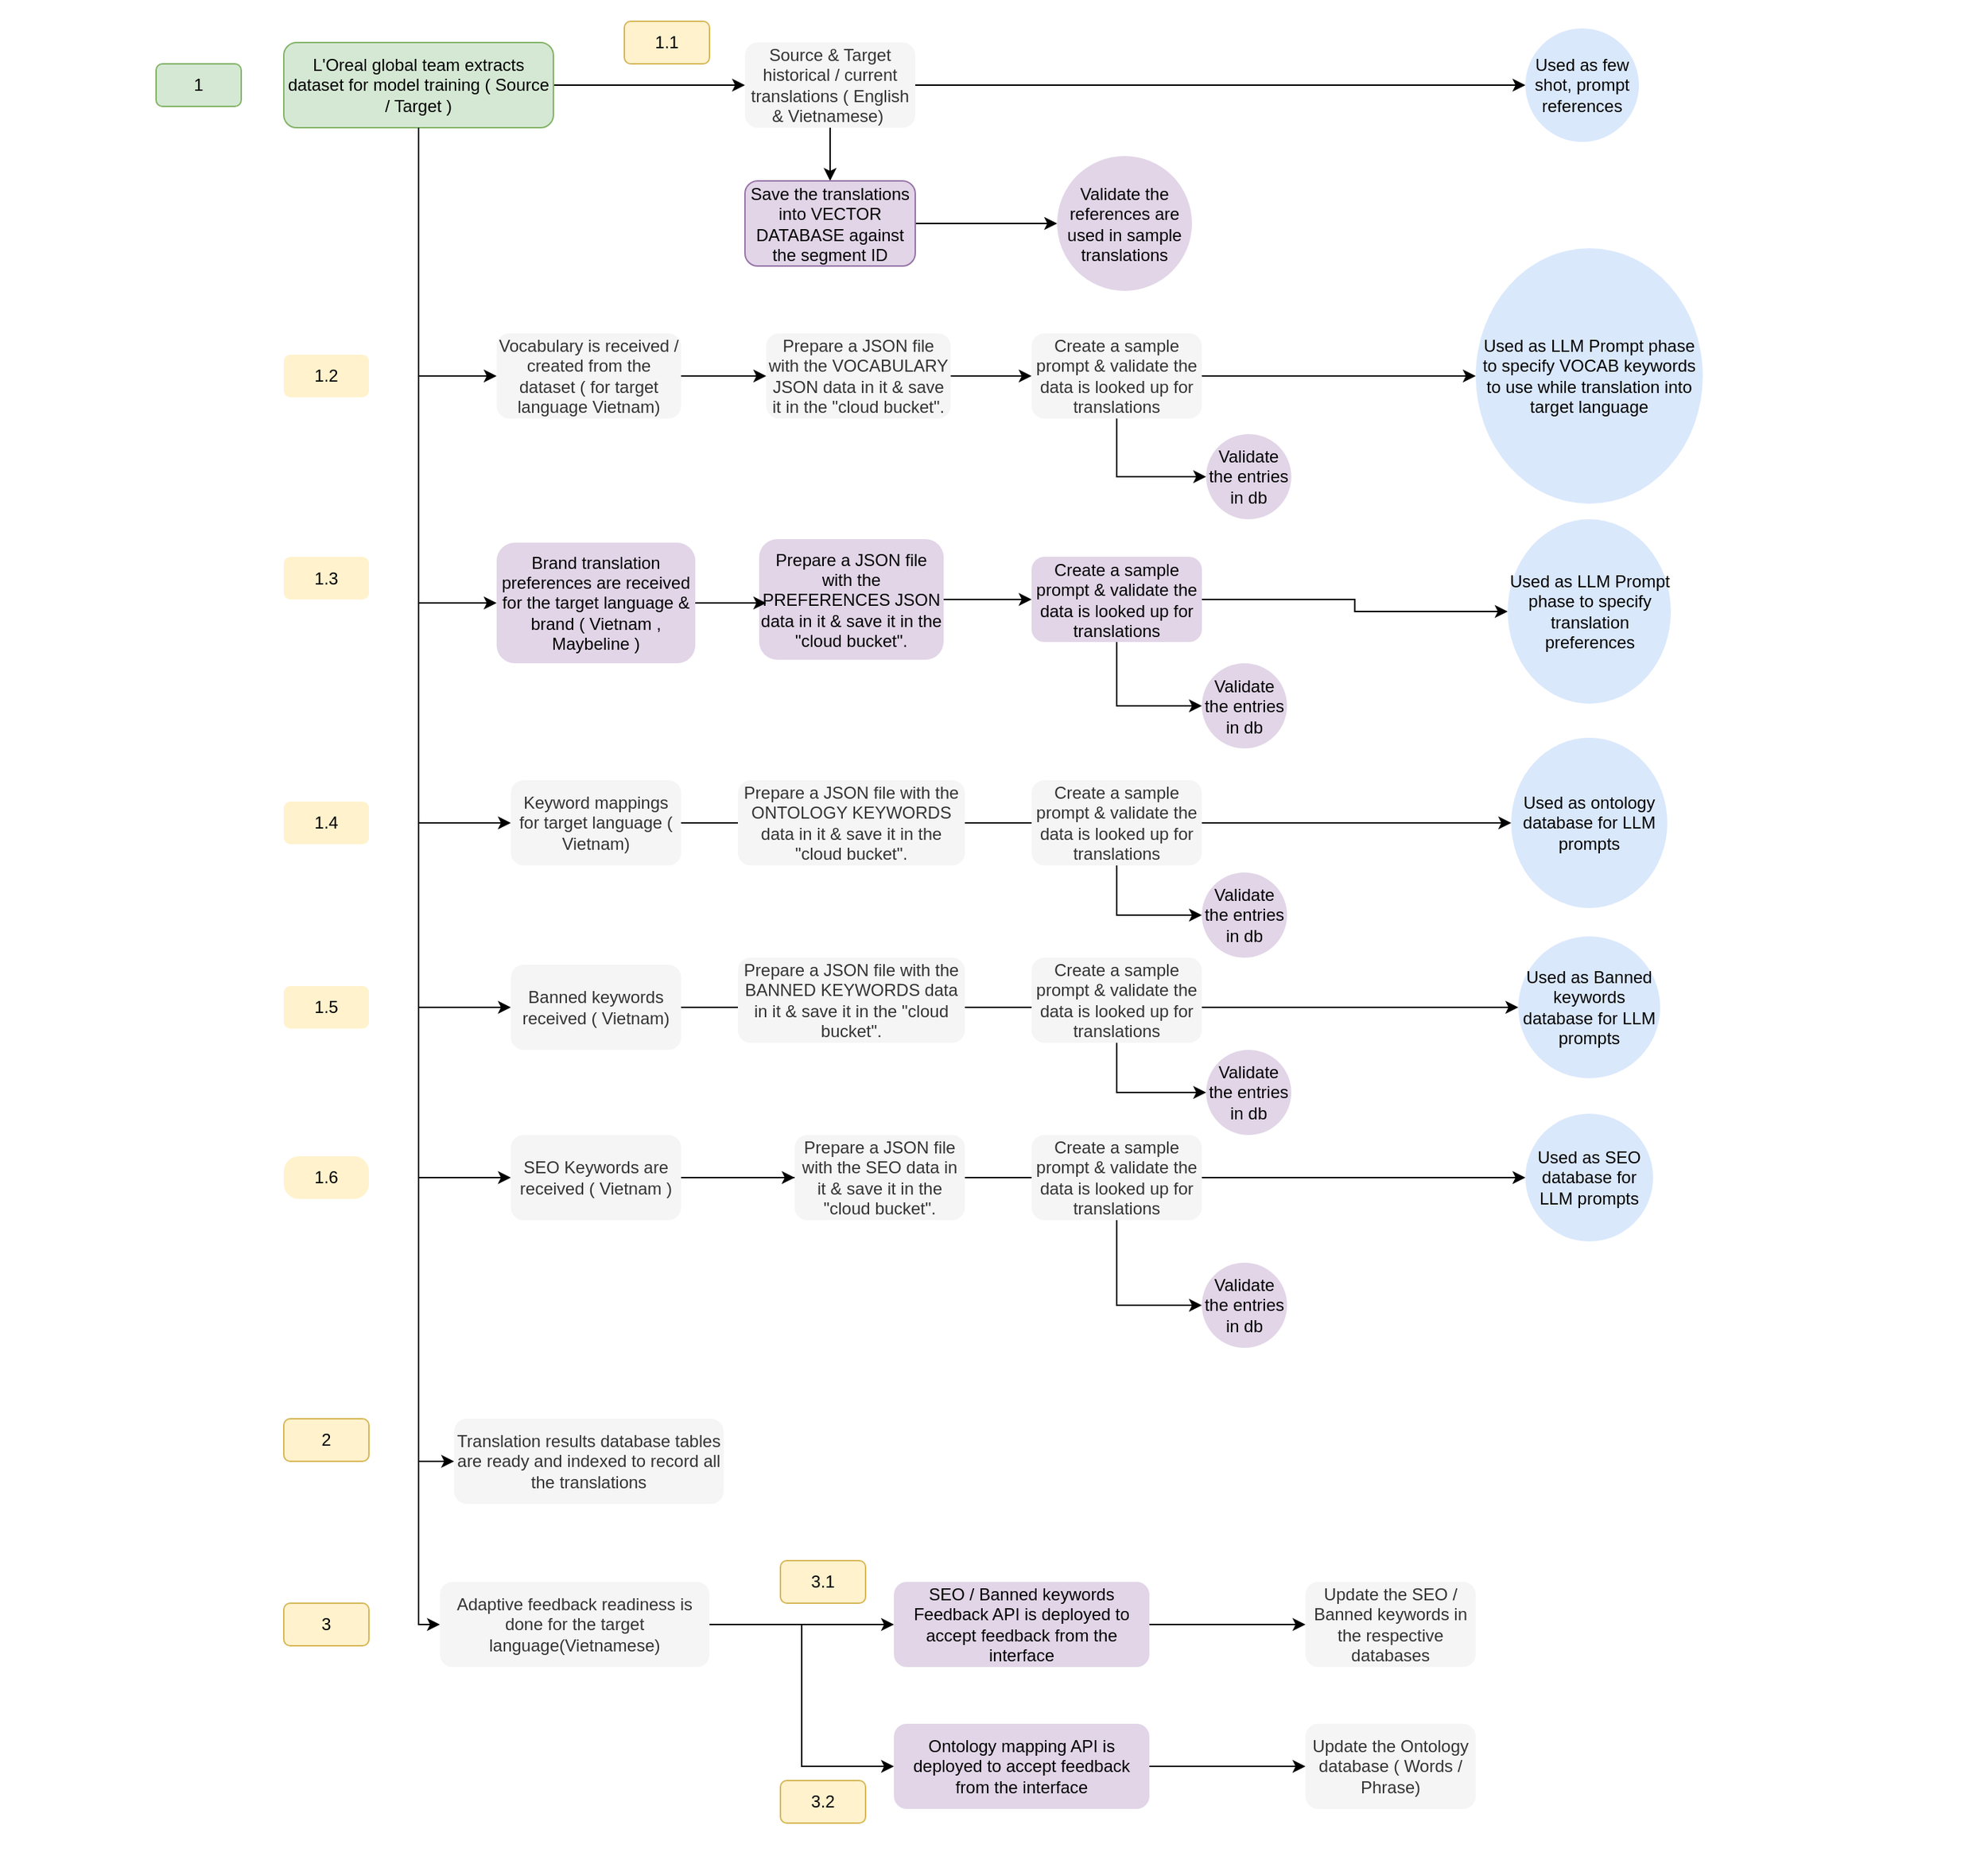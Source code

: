 <mxfile version="24.2.8" type="github" pages="3">
  <diagram id="C5RBs43oDa-KdzZeNtuy" name="Pre Translation">
    <mxGraphModel dx="2305" dy="1798" grid="1" gridSize="10" guides="1" tooltips="1" connect="1" arrows="1" fold="1" page="1" pageScale="1" pageWidth="827" pageHeight="1169" math="0" shadow="0">
      <root>
        <mxCell id="WIyWlLk6GJQsqaUBKTNV-0" />
        <mxCell id="WIyWlLk6GJQsqaUBKTNV-1" parent="WIyWlLk6GJQsqaUBKTNV-0" />
        <mxCell id="GQR9tKWdGPH4D5JYRo5b-1" value="" style="rounded=0;whiteSpace=wrap;html=1;strokeColor=none;" parent="WIyWlLk6GJQsqaUBKTNV-1" vertex="1">
          <mxGeometry x="-810" y="-1150" width="1400" height="1310" as="geometry" />
        </mxCell>
        <mxCell id="P1X8gdGfX_AeE12FRYum-4" value="" style="edgeStyle=orthogonalEdgeStyle;rounded=0;orthogonalLoop=1;jettySize=auto;html=1;" parent="WIyWlLk6GJQsqaUBKTNV-1" source="WIyWlLk6GJQsqaUBKTNV-3" target="P1X8gdGfX_AeE12FRYum-3" edge="1">
          <mxGeometry relative="1" as="geometry" />
        </mxCell>
        <mxCell id="P1X8gdGfX_AeE12FRYum-12" value="" style="edgeStyle=orthogonalEdgeStyle;rounded=0;orthogonalLoop=1;jettySize=auto;html=1;entryX=0;entryY=0.5;entryDx=0;entryDy=0;" parent="WIyWlLk6GJQsqaUBKTNV-1" source="WIyWlLk6GJQsqaUBKTNV-3" target="P1X8gdGfX_AeE12FRYum-11" edge="1">
          <mxGeometry relative="1" as="geometry" />
        </mxCell>
        <mxCell id="P1X8gdGfX_AeE12FRYum-16" value="" style="edgeStyle=orthogonalEdgeStyle;rounded=0;orthogonalLoop=1;jettySize=auto;html=1;entryX=0;entryY=0.5;entryDx=0;entryDy=0;" parent="WIyWlLk6GJQsqaUBKTNV-1" source="WIyWlLk6GJQsqaUBKTNV-3" target="P1X8gdGfX_AeE12FRYum-15" edge="1">
          <mxGeometry relative="1" as="geometry" />
        </mxCell>
        <mxCell id="P1X8gdGfX_AeE12FRYum-20" value="" style="edgeStyle=orthogonalEdgeStyle;rounded=0;orthogonalLoop=1;jettySize=auto;html=1;entryX=0;entryY=0.5;entryDx=0;entryDy=0;" parent="WIyWlLk6GJQsqaUBKTNV-1" source="WIyWlLk6GJQsqaUBKTNV-3" target="P1X8gdGfX_AeE12FRYum-19" edge="1">
          <mxGeometry relative="1" as="geometry" />
        </mxCell>
        <mxCell id="P1X8gdGfX_AeE12FRYum-24" value="" style="edgeStyle=orthogonalEdgeStyle;rounded=0;orthogonalLoop=1;jettySize=auto;html=1;entryX=0;entryY=0.5;entryDx=0;entryDy=0;" parent="WIyWlLk6GJQsqaUBKTNV-1" source="WIyWlLk6GJQsqaUBKTNV-3" target="P1X8gdGfX_AeE12FRYum-23" edge="1">
          <mxGeometry relative="1" as="geometry" />
        </mxCell>
        <mxCell id="P1X8gdGfX_AeE12FRYum-56" style="edgeStyle=orthogonalEdgeStyle;rounded=0;orthogonalLoop=1;jettySize=auto;html=1;entryX=0;entryY=0.5;entryDx=0;entryDy=0;" parent="WIyWlLk6GJQsqaUBKTNV-1" source="WIyWlLk6GJQsqaUBKTNV-3" target="P1X8gdGfX_AeE12FRYum-49" edge="1">
          <mxGeometry relative="1" as="geometry" />
        </mxCell>
        <mxCell id="GQR9tKWdGPH4D5JYRo5b-4" style="edgeStyle=orthogonalEdgeStyle;rounded=0;orthogonalLoop=1;jettySize=auto;html=1;entryX=0;entryY=0.5;entryDx=0;entryDy=0;" parent="WIyWlLk6GJQsqaUBKTNV-1" source="WIyWlLk6GJQsqaUBKTNV-3" target="P1X8gdGfX_AeE12FRYum-1" edge="1">
          <mxGeometry relative="1" as="geometry">
            <Array as="points">
              <mxPoint x="-515" y="-5" />
            </Array>
          </mxGeometry>
        </mxCell>
        <mxCell id="WIyWlLk6GJQsqaUBKTNV-3" value="L&#39;Oreal global team extracts dataset for model training ( Source / Target )" style="rounded=1;whiteSpace=wrap;html=1;fontSize=12;glass=0;strokeWidth=1;shadow=0;fillColor=#d5e8d4;strokeColor=#82b366;" parent="WIyWlLk6GJQsqaUBKTNV-1" vertex="1">
          <mxGeometry x="-610" y="-1120" width="190" height="60" as="geometry" />
        </mxCell>
        <mxCell id="P1X8gdGfX_AeE12FRYum-2" value="" style="edgeStyle=orthogonalEdgeStyle;rounded=0;orthogonalLoop=1;jettySize=auto;html=1;entryX=0;entryY=0.5;entryDx=0;entryDy=0;" parent="WIyWlLk6GJQsqaUBKTNV-1" source="WIyWlLk6GJQsqaUBKTNV-3" target="P1X8gdGfX_AeE12FRYum-62" edge="1">
          <mxGeometry relative="1" as="geometry">
            <mxPoint x="-535" y="-30" as="sourcePoint" />
          </mxGeometry>
        </mxCell>
        <mxCell id="P1X8gdGfX_AeE12FRYum-59" value="" style="edgeStyle=orthogonalEdgeStyle;rounded=0;orthogonalLoop=1;jettySize=auto;html=1;" parent="WIyWlLk6GJQsqaUBKTNV-1" source="P1X8gdGfX_AeE12FRYum-1" target="P1X8gdGfX_AeE12FRYum-58" edge="1">
          <mxGeometry relative="1" as="geometry" />
        </mxCell>
        <mxCell id="P1X8gdGfX_AeE12FRYum-68" style="edgeStyle=orthogonalEdgeStyle;rounded=0;orthogonalLoop=1;jettySize=auto;html=1;entryX=0;entryY=0.5;entryDx=0;entryDy=0;" parent="WIyWlLk6GJQsqaUBKTNV-1" source="P1X8gdGfX_AeE12FRYum-1" target="P1X8gdGfX_AeE12FRYum-65" edge="1">
          <mxGeometry relative="1" as="geometry" />
        </mxCell>
        <mxCell id="P1X8gdGfX_AeE12FRYum-1" value="Adaptive feedback readiness is done for the target language(Vietnamese)" style="whiteSpace=wrap;html=1;rounded=1;fillColor=#f5f5f5;fontColor=#333333;strokeColor=none;" parent="WIyWlLk6GJQsqaUBKTNV-1" vertex="1">
          <mxGeometry x="-500" y="-35" width="190" height="60" as="geometry" />
        </mxCell>
        <mxCell id="P1X8gdGfX_AeE12FRYum-8" value="" style="edgeStyle=orthogonalEdgeStyle;rounded=0;orthogonalLoop=1;jettySize=auto;html=1;" parent="WIyWlLk6GJQsqaUBKTNV-1" source="P1X8gdGfX_AeE12FRYum-3" target="P1X8gdGfX_AeE12FRYum-7" edge="1">
          <mxGeometry relative="1" as="geometry" />
        </mxCell>
        <mxCell id="P1X8gdGfX_AeE12FRYum-35" value="" style="edgeStyle=orthogonalEdgeStyle;rounded=0;orthogonalLoop=1;jettySize=auto;html=1;" parent="WIyWlLk6GJQsqaUBKTNV-1" source="P1X8gdGfX_AeE12FRYum-3" target="P1X8gdGfX_AeE12FRYum-34" edge="1">
          <mxGeometry relative="1" as="geometry" />
        </mxCell>
        <mxCell id="P1X8gdGfX_AeE12FRYum-3" value="Source &amp;amp; Target historical / current translations ( English &amp;amp; Vietnamese)&amp;nbsp;" style="whiteSpace=wrap;html=1;rounded=1;glass=0;strokeWidth=1;shadow=0;fillColor=#f5f5f5;fontColor=#333333;strokeColor=none;" parent="WIyWlLk6GJQsqaUBKTNV-1" vertex="1">
          <mxGeometry x="-285" y="-1120" width="120" height="60" as="geometry" />
        </mxCell>
        <mxCell id="P1X8gdGfX_AeE12FRYum-7" value="Used as few shot, prompt references" style="ellipse;whiteSpace=wrap;html=1;rounded=1;glass=0;strokeWidth=1;shadow=0;fillColor=#dae8fc;strokeColor=none;" parent="WIyWlLk6GJQsqaUBKTNV-1" vertex="1">
          <mxGeometry x="265" y="-1130" width="80" height="80" as="geometry" />
        </mxCell>
        <mxCell id="P1X8gdGfX_AeE12FRYum-14" value="" style="edgeStyle=orthogonalEdgeStyle;rounded=0;orthogonalLoop=1;jettySize=auto;html=1;" parent="WIyWlLk6GJQsqaUBKTNV-1" source="P1X8gdGfX_AeE12FRYum-11" target="P1X8gdGfX_AeE12FRYum-13" edge="1">
          <mxGeometry relative="1" as="geometry" />
        </mxCell>
        <mxCell id="P1X8gdGfX_AeE12FRYum-39" value="" style="edgeStyle=orthogonalEdgeStyle;rounded=0;orthogonalLoop=1;jettySize=auto;html=1;" parent="WIyWlLk6GJQsqaUBKTNV-1" source="P1X8gdGfX_AeE12FRYum-11" target="P1X8gdGfX_AeE12FRYum-38" edge="1">
          <mxGeometry relative="1" as="geometry" />
        </mxCell>
        <mxCell id="P1X8gdGfX_AeE12FRYum-11" value="SEO Keywords are received ( Vietnam )" style="whiteSpace=wrap;html=1;rounded=1;glass=0;strokeWidth=1;shadow=0;fillColor=#f5f5f5;fontColor=#333333;strokeColor=none;" parent="WIyWlLk6GJQsqaUBKTNV-1" vertex="1">
          <mxGeometry x="-450" y="-350" width="120" height="60" as="geometry" />
        </mxCell>
        <mxCell id="P1X8gdGfX_AeE12FRYum-13" value="Used as SEO database for LLM prompts" style="ellipse;whiteSpace=wrap;html=1;rounded=1;glass=0;strokeWidth=1;shadow=0;fillColor=#dae8fc;strokeColor=none;" parent="WIyWlLk6GJQsqaUBKTNV-1" vertex="1">
          <mxGeometry x="265" y="-365" width="90" height="90" as="geometry" />
        </mxCell>
        <mxCell id="P1X8gdGfX_AeE12FRYum-18" value="" style="edgeStyle=orthogonalEdgeStyle;rounded=0;orthogonalLoop=1;jettySize=auto;html=1;" parent="WIyWlLk6GJQsqaUBKTNV-1" source="P1X8gdGfX_AeE12FRYum-15" target="P1X8gdGfX_AeE12FRYum-17" edge="1">
          <mxGeometry relative="1" as="geometry" />
        </mxCell>
        <mxCell id="P1X8gdGfX_AeE12FRYum-15" value="Banned keywords received ( Vietnam)" style="whiteSpace=wrap;html=1;rounded=1;glass=0;strokeWidth=1;shadow=0;fillColor=#f5f5f5;fontColor=#333333;strokeColor=none;" parent="WIyWlLk6GJQsqaUBKTNV-1" vertex="1">
          <mxGeometry x="-450" y="-470" width="120" height="60" as="geometry" />
        </mxCell>
        <mxCell id="P1X8gdGfX_AeE12FRYum-17" value="Used as Banned keywords database for LLM prompts" style="ellipse;whiteSpace=wrap;html=1;rounded=1;glass=0;strokeWidth=1;shadow=0;fillColor=#dae8fc;strokeColor=none;" parent="WIyWlLk6GJQsqaUBKTNV-1" vertex="1">
          <mxGeometry x="260" y="-490" width="100" height="100" as="geometry" />
        </mxCell>
        <mxCell id="P1X8gdGfX_AeE12FRYum-22" value="" style="edgeStyle=orthogonalEdgeStyle;rounded=0;orthogonalLoop=1;jettySize=auto;html=1;" parent="WIyWlLk6GJQsqaUBKTNV-1" source="P1X8gdGfX_AeE12FRYum-19" target="P1X8gdGfX_AeE12FRYum-21" edge="1">
          <mxGeometry relative="1" as="geometry" />
        </mxCell>
        <mxCell id="P1X8gdGfX_AeE12FRYum-19" value="Keyword mappings for target language ( Vietnam)" style="whiteSpace=wrap;html=1;rounded=1;glass=0;strokeWidth=1;shadow=0;fillColor=#f5f5f5;fontColor=#333333;strokeColor=none;" parent="WIyWlLk6GJQsqaUBKTNV-1" vertex="1">
          <mxGeometry x="-450" y="-600" width="120" height="60" as="geometry" />
        </mxCell>
        <mxCell id="P1X8gdGfX_AeE12FRYum-21" value="Used as ontology database for LLM prompts" style="ellipse;whiteSpace=wrap;html=1;rounded=1;glass=0;strokeWidth=1;shadow=0;fillColor=#dae8fc;strokeColor=none;" parent="WIyWlLk6GJQsqaUBKTNV-1" vertex="1">
          <mxGeometry x="255" y="-630" width="110" height="120" as="geometry" />
        </mxCell>
        <mxCell id="P1X8gdGfX_AeE12FRYum-26" value="" style="edgeStyle=orthogonalEdgeStyle;rounded=0;orthogonalLoop=1;jettySize=auto;html=1;" parent="WIyWlLk6GJQsqaUBKTNV-1" source="P1X8gdGfX_AeE12FRYum-46" target="P1X8gdGfX_AeE12FRYum-25" edge="1">
          <mxGeometry relative="1" as="geometry" />
        </mxCell>
        <mxCell id="P1X8gdGfX_AeE12FRYum-23" value="Vocabulary is received / created from the dataset ( for target language Vietnam)" style="whiteSpace=wrap;html=1;rounded=1;glass=0;strokeWidth=1;shadow=0;fillColor=#f5f5f5;fontColor=#333333;strokeColor=none;" parent="WIyWlLk6GJQsqaUBKTNV-1" vertex="1">
          <mxGeometry x="-460" y="-915" width="130" height="60" as="geometry" />
        </mxCell>
        <mxCell id="P1X8gdGfX_AeE12FRYum-25" value="Used as LLM Prompt phase to specify VOCAB keywords to use while translation into target language" style="ellipse;whiteSpace=wrap;html=1;rounded=1;glass=0;strokeWidth=1;shadow=0;fillColor=#dae8fc;strokeColor=none;" parent="WIyWlLk6GJQsqaUBKTNV-1" vertex="1">
          <mxGeometry x="230" y="-975" width="160" height="180" as="geometry" />
        </mxCell>
        <mxCell id="P1X8gdGfX_AeE12FRYum-27" value="1" style="text;html=1;align=center;verticalAlign=middle;whiteSpace=wrap;rounded=1;fillColor=#d5e8d4;strokeColor=#82b366;" parent="WIyWlLk6GJQsqaUBKTNV-1" vertex="1">
          <mxGeometry x="-700" y="-1105" width="60" height="30" as="geometry" />
        </mxCell>
        <mxCell id="P1X8gdGfX_AeE12FRYum-28" value="1.2" style="text;html=1;align=center;verticalAlign=middle;whiteSpace=wrap;rounded=1;fillColor=#fff2cc;strokeColor=none;" parent="WIyWlLk6GJQsqaUBKTNV-1" vertex="1">
          <mxGeometry x="-610" y="-900" width="60" height="30" as="geometry" />
        </mxCell>
        <mxCell id="P1X8gdGfX_AeE12FRYum-29" value="1.3" style="text;html=1;align=center;verticalAlign=middle;whiteSpace=wrap;rounded=1;fillColor=#fff2cc;strokeColor=none;" parent="WIyWlLk6GJQsqaUBKTNV-1" vertex="1">
          <mxGeometry x="-610" y="-757.5" width="60" height="30" as="geometry" />
        </mxCell>
        <mxCell id="P1X8gdGfX_AeE12FRYum-30" value="1.4" style="text;html=1;align=center;verticalAlign=middle;whiteSpace=wrap;rounded=1;fillColor=#fff2cc;strokeColor=none;" parent="WIyWlLk6GJQsqaUBKTNV-1" vertex="1">
          <mxGeometry x="-610" y="-585" width="60" height="30" as="geometry" />
        </mxCell>
        <mxCell id="P1X8gdGfX_AeE12FRYum-31" value="1.5" style="text;html=1;align=center;verticalAlign=middle;whiteSpace=wrap;rounded=1;fillColor=#fff2cc;strokeColor=none;" parent="WIyWlLk6GJQsqaUBKTNV-1" vertex="1">
          <mxGeometry x="-610" y="-455" width="60" height="30" as="geometry" />
        </mxCell>
        <mxCell id="P1X8gdGfX_AeE12FRYum-32" value="2" style="text;html=1;align=center;verticalAlign=middle;whiteSpace=wrap;rounded=1;fillColor=#fff2cc;strokeColor=#d6b656;" parent="WIyWlLk6GJQsqaUBKTNV-1" vertex="1">
          <mxGeometry x="-610" y="-150" width="60" height="30" as="geometry" />
        </mxCell>
        <mxCell id="P1X8gdGfX_AeE12FRYum-33" value="1.1" style="text;html=1;align=center;verticalAlign=middle;whiteSpace=wrap;rounded=1;fillColor=#fff2cc;strokeColor=#d6b656;" parent="WIyWlLk6GJQsqaUBKTNV-1" vertex="1">
          <mxGeometry x="-370" y="-1135" width="60" height="30" as="geometry" />
        </mxCell>
        <mxCell id="P1X8gdGfX_AeE12FRYum-37" value="" style="edgeStyle=orthogonalEdgeStyle;rounded=0;orthogonalLoop=1;jettySize=auto;html=1;" parent="WIyWlLk6GJQsqaUBKTNV-1" source="P1X8gdGfX_AeE12FRYum-34" target="P1X8gdGfX_AeE12FRYum-36" edge="1">
          <mxGeometry relative="1" as="geometry" />
        </mxCell>
        <mxCell id="P1X8gdGfX_AeE12FRYum-34" value="Save the translations into VECTOR DATABASE against the segment ID" style="whiteSpace=wrap;html=1;rounded=1;glass=0;strokeWidth=1;shadow=0;fillColor=#e1d5e7;strokeColor=#9673a6;" parent="WIyWlLk6GJQsqaUBKTNV-1" vertex="1">
          <mxGeometry x="-285" y="-1022.5" width="120" height="60" as="geometry" />
        </mxCell>
        <mxCell id="P1X8gdGfX_AeE12FRYum-36" value="Validate the references are used in sample translations" style="ellipse;whiteSpace=wrap;html=1;rounded=1;glass=0;strokeWidth=1;shadow=0;fillColor=#e1d5e7;strokeColor=none;" parent="WIyWlLk6GJQsqaUBKTNV-1" vertex="1">
          <mxGeometry x="-65" y="-1040" width="95" height="95" as="geometry" />
        </mxCell>
        <mxCell id="P1X8gdGfX_AeE12FRYum-38" value="Prepare a JSON file with the SEO data in it &amp;amp; save it in the &quot;cloud bucket&quot;." style="whiteSpace=wrap;html=1;rounded=1;glass=0;strokeWidth=1;shadow=0;fillColor=#f5f5f5;fontColor=#333333;strokeColor=none;" parent="WIyWlLk6GJQsqaUBKTNV-1" vertex="1">
          <mxGeometry x="-250" y="-350" width="120" height="60" as="geometry" />
        </mxCell>
        <mxCell id="P1X8gdGfX_AeE12FRYum-74" style="edgeStyle=orthogonalEdgeStyle;rounded=0;orthogonalLoop=1;jettySize=auto;html=1;entryX=0;entryY=0.5;entryDx=0;entryDy=0;" parent="WIyWlLk6GJQsqaUBKTNV-1" source="P1X8gdGfX_AeE12FRYum-40" target="P1X8gdGfX_AeE12FRYum-73" edge="1">
          <mxGeometry relative="1" as="geometry" />
        </mxCell>
        <mxCell id="P1X8gdGfX_AeE12FRYum-40" value="Create a sample prompt &amp;amp; validate the data is looked up for translations" style="whiteSpace=wrap;html=1;rounded=1;glass=0;strokeWidth=1;shadow=0;fillColor=#f5f5f5;fontColor=#333333;strokeColor=none;" parent="WIyWlLk6GJQsqaUBKTNV-1" vertex="1">
          <mxGeometry x="-83" y="-350" width="120" height="60" as="geometry" />
        </mxCell>
        <mxCell id="P1X8gdGfX_AeE12FRYum-41" value="Prepare a JSON file with the BANNED KEYWORDS data in it &amp;amp; save it in the &quot;cloud bucket&quot;." style="whiteSpace=wrap;html=1;rounded=1;glass=0;strokeWidth=1;shadow=0;fillColor=#f5f5f5;fontColor=#333333;strokeColor=none;" parent="WIyWlLk6GJQsqaUBKTNV-1" vertex="1">
          <mxGeometry x="-290" y="-475" width="160" height="60" as="geometry" />
        </mxCell>
        <mxCell id="P1X8gdGfX_AeE12FRYum-83" style="edgeStyle=orthogonalEdgeStyle;rounded=0;orthogonalLoop=1;jettySize=auto;html=1;entryX=0;entryY=0.5;entryDx=0;entryDy=0;exitX=0.5;exitY=1;exitDx=0;exitDy=0;" parent="WIyWlLk6GJQsqaUBKTNV-1" source="P1X8gdGfX_AeE12FRYum-42" target="P1X8gdGfX_AeE12FRYum-76" edge="1">
          <mxGeometry relative="1" as="geometry" />
        </mxCell>
        <mxCell id="P1X8gdGfX_AeE12FRYum-42" value="Create a sample prompt &amp;amp; validate the data is looked up for translations" style="whiteSpace=wrap;html=1;rounded=1;glass=0;strokeWidth=1;shadow=0;fillColor=#f5f5f5;fontColor=#333333;strokeColor=none;" parent="WIyWlLk6GJQsqaUBKTNV-1" vertex="1">
          <mxGeometry x="-83" y="-475" width="120" height="60" as="geometry" />
        </mxCell>
        <mxCell id="P1X8gdGfX_AeE12FRYum-43" value="Prepare a JSON file with the ONTOLOGY KEYWORDS data in it &amp;amp; save it in the &quot;cloud bucket&quot;." style="whiteSpace=wrap;html=1;rounded=1;glass=0;strokeWidth=1;shadow=0;fillColor=#f5f5f5;fontColor=#333333;strokeColor=none;" parent="WIyWlLk6GJQsqaUBKTNV-1" vertex="1">
          <mxGeometry x="-290" y="-600" width="160" height="60" as="geometry" />
        </mxCell>
        <mxCell id="P1X8gdGfX_AeE12FRYum-82" style="edgeStyle=orthogonalEdgeStyle;rounded=0;orthogonalLoop=1;jettySize=auto;html=1;entryX=0;entryY=0.5;entryDx=0;entryDy=0;" parent="WIyWlLk6GJQsqaUBKTNV-1" source="P1X8gdGfX_AeE12FRYum-44" target="P1X8gdGfX_AeE12FRYum-77" edge="1">
          <mxGeometry relative="1" as="geometry" />
        </mxCell>
        <mxCell id="P1X8gdGfX_AeE12FRYum-44" value="Create a sample prompt &amp;amp; validate the data is looked up for translations" style="whiteSpace=wrap;html=1;rounded=1;glass=0;strokeWidth=1;shadow=0;fillColor=#f5f5f5;fontColor=#333333;strokeColor=none;" parent="WIyWlLk6GJQsqaUBKTNV-1" vertex="1">
          <mxGeometry x="-83" y="-600" width="120" height="60" as="geometry" />
        </mxCell>
        <mxCell id="P1X8gdGfX_AeE12FRYum-55" style="edgeStyle=orthogonalEdgeStyle;rounded=0;orthogonalLoop=1;jettySize=auto;html=1;entryX=0;entryY=0.5;entryDx=0;entryDy=0;" parent="WIyWlLk6GJQsqaUBKTNV-1" source="P1X8gdGfX_AeE12FRYum-45" target="P1X8gdGfX_AeE12FRYum-46" edge="1">
          <mxGeometry relative="1" as="geometry" />
        </mxCell>
        <mxCell id="P1X8gdGfX_AeE12FRYum-45" value="Prepare a JSON file with the VOCABULARY JSON data in it &amp;amp; save it in the &quot;cloud bucket&quot;." style="whiteSpace=wrap;html=1;rounded=1;glass=0;strokeWidth=1;shadow=0;fillColor=#f5f5f5;fontColor=#333333;strokeColor=none;" parent="WIyWlLk6GJQsqaUBKTNV-1" vertex="1">
          <mxGeometry x="-270" y="-915" width="130" height="60" as="geometry" />
        </mxCell>
        <mxCell id="P1X8gdGfX_AeE12FRYum-47" value="" style="edgeStyle=orthogonalEdgeStyle;rounded=0;orthogonalLoop=1;jettySize=auto;html=1;entryX=0;entryY=0.5;entryDx=0;entryDy=0;" parent="WIyWlLk6GJQsqaUBKTNV-1" source="P1X8gdGfX_AeE12FRYum-23" target="P1X8gdGfX_AeE12FRYum-45" edge="1">
          <mxGeometry relative="1" as="geometry">
            <mxPoint x="-290" y="-885" as="sourcePoint" />
            <mxPoint x="85" y="-885" as="targetPoint" />
          </mxGeometry>
        </mxCell>
        <mxCell id="P1X8gdGfX_AeE12FRYum-80" style="edgeStyle=orthogonalEdgeStyle;rounded=0;orthogonalLoop=1;jettySize=auto;html=1;entryX=0;entryY=0.5;entryDx=0;entryDy=0;exitX=0.5;exitY=1;exitDx=0;exitDy=0;" parent="WIyWlLk6GJQsqaUBKTNV-1" source="P1X8gdGfX_AeE12FRYum-46" target="P1X8gdGfX_AeE12FRYum-79" edge="1">
          <mxGeometry relative="1" as="geometry" />
        </mxCell>
        <mxCell id="P1X8gdGfX_AeE12FRYum-46" value="Create a sample prompt &amp;amp; validate the data is looked up for translations" style="whiteSpace=wrap;html=1;rounded=1;glass=0;strokeWidth=1;shadow=0;fillColor=#f5f5f5;fontColor=#333333;strokeColor=none;" parent="WIyWlLk6GJQsqaUBKTNV-1" vertex="1">
          <mxGeometry x="-83" y="-915" width="120" height="60" as="geometry" />
        </mxCell>
        <mxCell id="P1X8gdGfX_AeE12FRYum-48" value="" style="edgeStyle=orthogonalEdgeStyle;rounded=0;orthogonalLoop=1;jettySize=auto;html=1;" parent="WIyWlLk6GJQsqaUBKTNV-1" source="P1X8gdGfX_AeE12FRYum-53" target="P1X8gdGfX_AeE12FRYum-50" edge="1">
          <mxGeometry relative="1" as="geometry" />
        </mxCell>
        <mxCell id="P1X8gdGfX_AeE12FRYum-49" value="Brand translation preferences are received for the target language &amp;amp; brand ( Vietnam , Maybeline )" style="whiteSpace=wrap;html=1;rounded=1;glass=0;strokeWidth=1;shadow=0;fillColor=#e1d5e7;strokeColor=none;" parent="WIyWlLk6GJQsqaUBKTNV-1" vertex="1">
          <mxGeometry x="-460" y="-767.5" width="140" height="85" as="geometry" />
        </mxCell>
        <mxCell id="P1X8gdGfX_AeE12FRYum-50" value="Used as LLM Prompt phase to specify translation preferences" style="ellipse;whiteSpace=wrap;html=1;rounded=1;glass=0;strokeWidth=1;shadow=0;fillColor=#dae8fc;strokeColor=none;" parent="WIyWlLk6GJQsqaUBKTNV-1" vertex="1">
          <mxGeometry x="252.5" y="-784" width="115" height="130" as="geometry" />
        </mxCell>
        <mxCell id="P1X8gdGfX_AeE12FRYum-57" style="edgeStyle=orthogonalEdgeStyle;rounded=0;orthogonalLoop=1;jettySize=auto;html=1;entryX=0;entryY=0.5;entryDx=0;entryDy=0;" parent="WIyWlLk6GJQsqaUBKTNV-1" source="P1X8gdGfX_AeE12FRYum-51" target="P1X8gdGfX_AeE12FRYum-53" edge="1">
          <mxGeometry relative="1" as="geometry" />
        </mxCell>
        <mxCell id="P1X8gdGfX_AeE12FRYum-51" value="Prepare a JSON file with the PREFERENCES JSON data in it &amp;amp; save it in the &quot;cloud bucket&quot;." style="whiteSpace=wrap;html=1;rounded=1;glass=0;strokeWidth=1;shadow=0;fillColor=#e1d5e7;strokeColor=none;" parent="WIyWlLk6GJQsqaUBKTNV-1" vertex="1">
          <mxGeometry x="-275" y="-770" width="130" height="85" as="geometry" />
        </mxCell>
        <mxCell id="P1X8gdGfX_AeE12FRYum-52" value="" style="edgeStyle=orthogonalEdgeStyle;rounded=0;orthogonalLoop=1;jettySize=auto;html=1;" parent="WIyWlLk6GJQsqaUBKTNV-1" source="P1X8gdGfX_AeE12FRYum-49" edge="1">
          <mxGeometry relative="1" as="geometry">
            <mxPoint x="-290" y="-725" as="sourcePoint" />
            <mxPoint x="-270" y="-725" as="targetPoint" />
          </mxGeometry>
        </mxCell>
        <mxCell id="P1X8gdGfX_AeE12FRYum-81" style="edgeStyle=orthogonalEdgeStyle;rounded=0;orthogonalLoop=1;jettySize=auto;html=1;entryX=0;entryY=0.5;entryDx=0;entryDy=0;" parent="WIyWlLk6GJQsqaUBKTNV-1" source="P1X8gdGfX_AeE12FRYum-53" target="P1X8gdGfX_AeE12FRYum-78" edge="1">
          <mxGeometry relative="1" as="geometry" />
        </mxCell>
        <mxCell id="P1X8gdGfX_AeE12FRYum-53" value="Create a sample prompt &amp;amp; validate the data is looked up for translations" style="whiteSpace=wrap;html=1;rounded=1;glass=0;strokeWidth=1;shadow=0;fillColor=#e1d5e7;strokeColor=none;" parent="WIyWlLk6GJQsqaUBKTNV-1" vertex="1">
          <mxGeometry x="-83" y="-757.5" width="120" height="60" as="geometry" />
        </mxCell>
        <mxCell id="P1X8gdGfX_AeE12FRYum-54" value="1.6" style="text;html=1;align=center;verticalAlign=middle;whiteSpace=wrap;rounded=1;fillColor=#fff2cc;strokeColor=none;arcSize=35;" parent="WIyWlLk6GJQsqaUBKTNV-1" vertex="1">
          <mxGeometry x="-610" y="-335" width="60" height="30" as="geometry" />
        </mxCell>
        <mxCell id="P1X8gdGfX_AeE12FRYum-61" value="" style="edgeStyle=orthogonalEdgeStyle;rounded=0;orthogonalLoop=1;jettySize=auto;html=1;" parent="WIyWlLk6GJQsqaUBKTNV-1" source="P1X8gdGfX_AeE12FRYum-58" target="P1X8gdGfX_AeE12FRYum-60" edge="1">
          <mxGeometry relative="1" as="geometry" />
        </mxCell>
        <mxCell id="P1X8gdGfX_AeE12FRYum-58" value="SEO / Banned keywords Feedback API is deployed to accept feedback from the interface" style="whiteSpace=wrap;html=1;rounded=1;fillColor=#e1d5e7;strokeColor=none;" parent="WIyWlLk6GJQsqaUBKTNV-1" vertex="1">
          <mxGeometry x="-180" y="-35" width="180" height="60" as="geometry" />
        </mxCell>
        <mxCell id="P1X8gdGfX_AeE12FRYum-60" value="Update the SEO / Banned keywords in the respective databases" style="whiteSpace=wrap;html=1;rounded=1;fillColor=#f5f5f5;fontColor=#333333;strokeColor=none;" parent="WIyWlLk6GJQsqaUBKTNV-1" vertex="1">
          <mxGeometry x="110" y="-35" width="120" height="60" as="geometry" />
        </mxCell>
        <mxCell id="P1X8gdGfX_AeE12FRYum-62" value="Translation results database tables are ready and indexed to record all the translations" style="whiteSpace=wrap;html=1;rounded=1;fillColor=#f5f5f5;fontColor=#333333;strokeColor=none;" parent="WIyWlLk6GJQsqaUBKTNV-1" vertex="1">
          <mxGeometry x="-490" y="-150" width="190" height="60" as="geometry" />
        </mxCell>
        <mxCell id="P1X8gdGfX_AeE12FRYum-64" value="3" style="text;html=1;align=center;verticalAlign=middle;whiteSpace=wrap;rounded=1;fillColor=#fff2cc;strokeColor=#d6b656;" parent="WIyWlLk6GJQsqaUBKTNV-1" vertex="1">
          <mxGeometry x="-610" y="-20" width="60" height="30" as="geometry" />
        </mxCell>
        <mxCell id="P1X8gdGfX_AeE12FRYum-67" value="" style="edgeStyle=orthogonalEdgeStyle;rounded=0;orthogonalLoop=1;jettySize=auto;html=1;" parent="WIyWlLk6GJQsqaUBKTNV-1" source="P1X8gdGfX_AeE12FRYum-65" target="P1X8gdGfX_AeE12FRYum-66" edge="1">
          <mxGeometry relative="1" as="geometry" />
        </mxCell>
        <mxCell id="P1X8gdGfX_AeE12FRYum-65" value="Ontology mapping API is deployed to accept feedback from the interface" style="whiteSpace=wrap;html=1;rounded=1;fillColor=#e1d5e7;strokeColor=none;" parent="WIyWlLk6GJQsqaUBKTNV-1" vertex="1">
          <mxGeometry x="-180" y="65" width="180" height="60" as="geometry" />
        </mxCell>
        <mxCell id="P1X8gdGfX_AeE12FRYum-66" value="Update the Ontology database ( Words / Phrase)" style="whiteSpace=wrap;html=1;rounded=1;fillColor=#f5f5f5;fontColor=#333333;strokeColor=none;" parent="WIyWlLk6GJQsqaUBKTNV-1" vertex="1">
          <mxGeometry x="110" y="65" width="120" height="60" as="geometry" />
        </mxCell>
        <mxCell id="P1X8gdGfX_AeE12FRYum-69" value="3.1" style="text;html=1;align=center;verticalAlign=middle;whiteSpace=wrap;rounded=1;fillColor=#fff2cc;strokeColor=#d6b656;" parent="WIyWlLk6GJQsqaUBKTNV-1" vertex="1">
          <mxGeometry x="-260" y="-50" width="60" height="30" as="geometry" />
        </mxCell>
        <mxCell id="P1X8gdGfX_AeE12FRYum-70" value="3.2" style="text;html=1;align=center;verticalAlign=middle;whiteSpace=wrap;rounded=1;fillColor=#fff2cc;strokeColor=#d6b656;" parent="WIyWlLk6GJQsqaUBKTNV-1" vertex="1">
          <mxGeometry x="-260" y="105" width="60" height="30" as="geometry" />
        </mxCell>
        <mxCell id="P1X8gdGfX_AeE12FRYum-73" value="Validate the entries in db" style="ellipse;whiteSpace=wrap;html=1;rounded=1;glass=0;strokeWidth=1;shadow=0;fillColor=#e1d5e7;strokeColor=none;" parent="WIyWlLk6GJQsqaUBKTNV-1" vertex="1">
          <mxGeometry x="37" y="-260" width="60" height="60" as="geometry" />
        </mxCell>
        <mxCell id="P1X8gdGfX_AeE12FRYum-76" value="Validate the entries in db" style="ellipse;whiteSpace=wrap;html=1;rounded=1;glass=0;strokeWidth=1;shadow=0;fillColor=#e1d5e7;strokeColor=none;" parent="WIyWlLk6GJQsqaUBKTNV-1" vertex="1">
          <mxGeometry x="40" y="-410" width="60" height="60" as="geometry" />
        </mxCell>
        <mxCell id="P1X8gdGfX_AeE12FRYum-77" value="Validate the entries in db" style="ellipse;whiteSpace=wrap;html=1;rounded=1;glass=0;strokeWidth=1;shadow=0;fillColor=#e1d5e7;strokeColor=none;" parent="WIyWlLk6GJQsqaUBKTNV-1" vertex="1">
          <mxGeometry x="37" y="-535" width="60" height="60" as="geometry" />
        </mxCell>
        <mxCell id="P1X8gdGfX_AeE12FRYum-78" value="Validate the entries in db" style="ellipse;whiteSpace=wrap;html=1;rounded=1;glass=0;strokeWidth=1;shadow=0;fillColor=#e1d5e7;strokeColor=none;" parent="WIyWlLk6GJQsqaUBKTNV-1" vertex="1">
          <mxGeometry x="37" y="-682.5" width="60" height="60" as="geometry" />
        </mxCell>
        <mxCell id="P1X8gdGfX_AeE12FRYum-79" value="Validate the entries in db" style="ellipse;whiteSpace=wrap;html=1;rounded=1;glass=0;strokeWidth=1;shadow=0;fillColor=#e1d5e7;strokeColor=none;" parent="WIyWlLk6GJQsqaUBKTNV-1" vertex="1">
          <mxGeometry x="40" y="-844" width="60" height="60" as="geometry" />
        </mxCell>
      </root>
    </mxGraphModel>
  </diagram>
  <diagram id="FcVJ3ZZeK_vV22ulwgh9" name="Translation">
    <mxGraphModel dx="2280" dy="1398" grid="1" gridSize="10" guides="1" tooltips="1" connect="1" arrows="1" fold="1" page="1" pageScale="1" pageWidth="827" pageHeight="1169" math="0" shadow="0">
      <root>
        <mxCell id="0" />
        <mxCell id="1" parent="0" />
        <mxCell id="WkbQCyuZwmRfDJxf0AiY-72" value="" style="rounded=0;whiteSpace=wrap;html=1;strokeColor=none;fillColor=#f5f5f5;fontColor=#333333;" parent="1" vertex="1">
          <mxGeometry x="130" y="3350" width="1430" height="560" as="geometry" />
        </mxCell>
        <mxCell id="WkbQCyuZwmRfDJxf0AiY-61" value="" style="rounded=0;whiteSpace=wrap;html=1;strokeColor=none;fillColor=#f5f5f5;fontColor=#333333;" parent="1" vertex="1">
          <mxGeometry x="130" y="2500" width="1430" height="540" as="geometry" />
        </mxCell>
        <mxCell id="WkbQCyuZwmRfDJxf0AiY-52" value="" style="rounded=0;whiteSpace=wrap;html=1;strokeColor=none;fillColor=#f5f5f5;fontColor=#333333;" parent="1" vertex="1">
          <mxGeometry x="130" y="1850" width="1430" height="560" as="geometry" />
        </mxCell>
        <mxCell id="WkbQCyuZwmRfDJxf0AiY-39" value="" style="rounded=0;whiteSpace=wrap;html=1;strokeColor=none;fillColor=#f5f5f5;fontColor=#333333;" parent="1" vertex="1">
          <mxGeometry x="120" y="1169" width="1430" height="560" as="geometry" />
        </mxCell>
        <mxCell id="WkbQCyuZwmRfDJxf0AiY-38" value="" style="rounded=0;whiteSpace=wrap;html=1;strokeColor=none;fillColor=#f5f5f5;fontColor=#333333;" parent="1" vertex="1">
          <mxGeometry x="120" y="560" width="1430" height="560" as="geometry" />
        </mxCell>
        <mxCell id="WkbQCyuZwmRfDJxf0AiY-3" value="" style="edgeStyle=orthogonalEdgeStyle;rounded=0;orthogonalLoop=1;jettySize=auto;html=1;" parent="1" source="WkbQCyuZwmRfDJxf0AiY-1" target="WkbQCyuZwmRfDJxf0AiY-2" edge="1">
          <mxGeometry relative="1" as="geometry" />
        </mxCell>
        <mxCell id="WkbQCyuZwmRfDJxf0AiY-1" value="FOR EACH SEGMENT TO BE TRANSLATED IN THE PAGE ID" style="rounded=1;whiteSpace=wrap;html=1;fontStyle=1;fillColor=#dae8fc;strokeColor=#6c8ebf;" parent="1" vertex="1">
          <mxGeometry x="180" y="10" width="120" height="60" as="geometry" />
        </mxCell>
        <mxCell id="WkbQCyuZwmRfDJxf0AiY-5" value="" style="edgeStyle=orthogonalEdgeStyle;rounded=0;orthogonalLoop=1;jettySize=auto;html=1;" parent="1" source="WkbQCyuZwmRfDJxf0AiY-2" target="WkbQCyuZwmRfDJxf0AiY-4" edge="1">
          <mxGeometry relative="1" as="geometry" />
        </mxCell>
        <mxCell id="WkbQCyuZwmRfDJxf0AiY-16" value="" style="edgeStyle=orthogonalEdgeStyle;rounded=0;orthogonalLoop=1;jettySize=auto;html=1;" parent="1" source="WkbQCyuZwmRfDJxf0AiY-2" target="WkbQCyuZwmRfDJxf0AiY-15" edge="1">
          <mxGeometry relative="1" as="geometry" />
        </mxCell>
        <mxCell id="WkbQCyuZwmRfDJxf0AiY-2" value="&lt;b&gt;Create LLM prompt 1&lt;/b&gt; : Perform English to Vietnamese" style="whiteSpace=wrap;html=1;rounded=1;fillColor=#d5e8d4;strokeColor=#82b366;" parent="1" vertex="1">
          <mxGeometry x="450" y="80" width="190" height="60" as="geometry" />
        </mxCell>
        <mxCell id="nJkHgxGsFe584s16ZJyn-2" style="edgeStyle=orthogonalEdgeStyle;rounded=0;orthogonalLoop=1;jettySize=auto;html=1;entryX=0.005;entryY=0.38;entryDx=0;entryDy=0;entryPerimeter=0;" edge="1" parent="1" source="WkbQCyuZwmRfDJxf0AiY-4" target="nJkHgxGsFe584s16ZJyn-24">
          <mxGeometry relative="1" as="geometry">
            <mxPoint x="960" y="100" as="targetPoint" />
          </mxGeometry>
        </mxCell>
        <mxCell id="WkbQCyuZwmRfDJxf0AiY-4" value="Create a Base translation prompt" style="whiteSpace=wrap;html=1;rounded=1;fillColor=#d5e8d4;strokeColor=none;" parent="1" vertex="1">
          <mxGeometry x="750" y="30" width="120" height="60" as="geometry" />
        </mxCell>
        <mxCell id="WkbQCyuZwmRfDJxf0AiY-12" value="" style="edgeStyle=orthogonalEdgeStyle;rounded=0;orthogonalLoop=1;jettySize=auto;html=1;" parent="1" source="WkbQCyuZwmRfDJxf0AiY-9" target="WkbQCyuZwmRfDJxf0AiY-11" edge="1">
          <mxGeometry relative="1" as="geometry" />
        </mxCell>
        <mxCell id="WkbQCyuZwmRfDJxf0AiY-14" value="" style="edgeStyle=orthogonalEdgeStyle;rounded=0;orthogonalLoop=1;jettySize=auto;html=1;" parent="1" source="WkbQCyuZwmRfDJxf0AiY-9" target="WkbQCyuZwmRfDJxf0AiY-13" edge="1">
          <mxGeometry relative="1" as="geometry">
            <Array as="points">
              <mxPoint x="1840" y="325" />
            </Array>
          </mxGeometry>
        </mxCell>
        <mxCell id="WkbQCyuZwmRfDJxf0AiY-9" value="Brand preferences are added" style="whiteSpace=wrap;html=1;rounded=1;fillColor=#d5e8d4;strokeColor=none;" parent="1" vertex="1">
          <mxGeometry x="1770" y="205" width="120" height="60" as="geometry" />
        </mxCell>
        <mxCell id="WkbQCyuZwmRfDJxf0AiY-11" value="Product names" style="whiteSpace=wrap;html=1;rounded=1;fillColor=#d5e8d4;strokeColor=none;" parent="1" vertex="1">
          <mxGeometry x="1970" y="205" width="120" height="60" as="geometry" />
        </mxCell>
        <mxCell id="WkbQCyuZwmRfDJxf0AiY-13" value="Ingredient names" style="whiteSpace=wrap;html=1;rounded=1;fillColor=#d5e8d4;strokeColor=none;" parent="1" vertex="1">
          <mxGeometry x="1970" y="295" width="120" height="60" as="geometry" />
        </mxCell>
        <mxCell id="WkbQCyuZwmRfDJxf0AiY-18" value="" style="edgeStyle=orthogonalEdgeStyle;rounded=0;orthogonalLoop=1;jettySize=auto;html=1;" parent="1" source="WkbQCyuZwmRfDJxf0AiY-15" edge="1">
          <mxGeometry relative="1" as="geometry">
            <mxPoint x="710" y="400" as="targetPoint" />
          </mxGeometry>
        </mxCell>
        <mxCell id="WkbQCyuZwmRfDJxf0AiY-36" style="edgeStyle=orthogonalEdgeStyle;rounded=0;orthogonalLoop=1;jettySize=auto;html=1;entryX=0.5;entryY=0;entryDx=0;entryDy=0;" parent="1" source="WkbQCyuZwmRfDJxf0AiY-15" target="WkbQCyuZwmRfDJxf0AiY-24" edge="1">
          <mxGeometry relative="1" as="geometry" />
        </mxCell>
        <mxCell id="WkbQCyuZwmRfDJxf0AiY-15" value="&lt;b&gt;Create 2nd LLM Prompt&lt;/b&gt; using output of LLM prompt 1" style="whiteSpace=wrap;html=1;rounded=1;fillColor=#d5e8d4;strokeColor=#82b366;" parent="1" vertex="1">
          <mxGeometry x="485" y="370" width="120" height="60" as="geometry" />
        </mxCell>
        <mxCell id="WkbQCyuZwmRfDJxf0AiY-48" style="edgeStyle=orthogonalEdgeStyle;rounded=0;orthogonalLoop=1;jettySize=auto;html=1;entryX=0.5;entryY=0;entryDx=0;entryDy=0;exitX=0.5;exitY=1;exitDx=0;exitDy=0;" parent="1" source="WkbQCyuZwmRfDJxf0AiY-22" target="WkbQCyuZwmRfDJxf0AiY-42" edge="1">
          <mxGeometry relative="1" as="geometry" />
        </mxCell>
        <mxCell id="WkbQCyuZwmRfDJxf0AiY-22" value="&lt;b&gt;Create 3rd LLM prompt&lt;/b&gt; to handle SEO keywords in the translated text ( Vietnamese)" style="whiteSpace=wrap;html=1;rounded=1;fillColor=#d5e8d4;strokeColor=none;" parent="1" vertex="1">
          <mxGeometry x="1180" y="1020" width="210" height="60" as="geometry" />
        </mxCell>
        <mxCell id="WkbQCyuZwmRfDJxf0AiY-37" style="edgeStyle=orthogonalEdgeStyle;rounded=0;orthogonalLoop=1;jettySize=auto;html=1;entryX=0.5;entryY=0;entryDx=0;entryDy=0;" parent="1" source="WkbQCyuZwmRfDJxf0AiY-24" target="WkbQCyuZwmRfDJxf0AiY-26" edge="1">
          <mxGeometry relative="1" as="geometry" />
        </mxCell>
        <mxCell id="WkbQCyuZwmRfDJxf0AiY-24" value="Compare Source English text with SEO database ( containing eng to vietnamese keywords)" style="whiteSpace=wrap;html=1;rounded=1;fillColor=#d5e8d4;strokeColor=none;" parent="1" vertex="1">
          <mxGeometry x="445" y="600" width="195" height="90" as="geometry" />
        </mxCell>
        <mxCell id="WkbQCyuZwmRfDJxf0AiY-29" value="NO MATCH" style="edgeStyle=orthogonalEdgeStyle;rounded=0;orthogonalLoop=1;jettySize=auto;html=1;exitX=0.5;exitY=1;exitDx=0;exitDy=0;entryX=0.462;entryY=0.005;entryDx=0;entryDy=0;entryPerimeter=0;" parent="1" source="WkbQCyuZwmRfDJxf0AiY-46" target="WkbQCyuZwmRfDJxf0AiY-84" edge="1">
          <mxGeometry x="0.002" relative="1" as="geometry">
            <mxPoint x="545" y="1910" as="targetPoint" />
            <Array as="points">
              <mxPoint x="545" y="1690" />
              <mxPoint x="755" y="1690" />
            </Array>
            <mxPoint as="offset" />
          </mxGeometry>
        </mxCell>
        <mxCell id="WkbQCyuZwmRfDJxf0AiY-31" value="" style="edgeStyle=orthogonalEdgeStyle;rounded=0;orthogonalLoop=1;jettySize=auto;html=1;" parent="1" source="WkbQCyuZwmRfDJxf0AiY-26" target="WkbQCyuZwmRfDJxf0AiY-30" edge="1">
          <mxGeometry relative="1" as="geometry" />
        </mxCell>
        <mxCell id="WkbQCyuZwmRfDJxf0AiY-32" value="MATCH" style="edgeLabel;html=1;align=center;verticalAlign=middle;resizable=0;points=[];" parent="WkbQCyuZwmRfDJxf0AiY-31" vertex="1" connectable="0">
          <mxGeometry x="-0.336" y="2" relative="1" as="geometry">
            <mxPoint as="offset" />
          </mxGeometry>
        </mxCell>
        <mxCell id="WkbQCyuZwmRfDJxf0AiY-30" value="Update the prompt to indicate the keywords to be replaced in the TARGET VIETNAMESE TRANSLATED TEXT FROM PROMPT 2, with the found SEO keywords in the DB.&amp;nbsp;" style="whiteSpace=wrap;html=1;rounded=1;fillColor=#d5e8d4;strokeColor=none;" parent="1" vertex="1">
          <mxGeometry x="1120" y="840" width="287.5" height="80" as="geometry" />
        </mxCell>
        <mxCell id="WkbQCyuZwmRfDJxf0AiY-49" style="edgeStyle=orthogonalEdgeStyle;rounded=0;orthogonalLoop=1;jettySize=auto;html=1;entryX=0.5;entryY=0;entryDx=0;entryDy=0;" parent="1" source="WkbQCyuZwmRfDJxf0AiY-26" target="WkbQCyuZwmRfDJxf0AiY-42" edge="1">
          <mxGeometry relative="1" as="geometry" />
        </mxCell>
        <mxCell id="WkbQCyuZwmRfDJxf0AiY-51" style="edgeStyle=orthogonalEdgeStyle;rounded=0;orthogonalLoop=1;jettySize=auto;html=1;entryX=0.5;entryY=0;entryDx=0;entryDy=0;" parent="1" source="WkbQCyuZwmRfDJxf0AiY-26" target="WkbQCyuZwmRfDJxf0AiY-42" edge="1">
          <mxGeometry relative="1" as="geometry" />
        </mxCell>
        <mxCell id="WkbQCyuZwmRfDJxf0AiY-26" value="If there are matches of the source eng in the SEO database, then apply filter to extract only those keywords" style="rhombus;whiteSpace=wrap;html=1;rounded=1;fillColor=#d5e8d4;strokeColor=none;" parent="1" vertex="1">
          <mxGeometry x="425" y="760" width="240" height="240" as="geometry" />
        </mxCell>
        <mxCell id="WkbQCyuZwmRfDJxf0AiY-35" style="edgeStyle=orthogonalEdgeStyle;rounded=0;orthogonalLoop=1;jettySize=auto;html=1;entryX=0.417;entryY=0.039;entryDx=0;entryDy=0;entryPerimeter=0;" parent="1" source="WkbQCyuZwmRfDJxf0AiY-30" target="WkbQCyuZwmRfDJxf0AiY-22" edge="1">
          <mxGeometry relative="1" as="geometry" />
        </mxCell>
        <mxCell id="WkbQCyuZwmRfDJxf0AiY-50" style="edgeStyle=orthogonalEdgeStyle;rounded=0;orthogonalLoop=1;jettySize=auto;html=1;entryX=0.5;entryY=0;entryDx=0;entryDy=0;exitX=0.444;exitY=1.011;exitDx=0;exitDy=0;exitPerimeter=0;" parent="1" source="WkbQCyuZwmRfDJxf0AiY-40" target="WkbQCyuZwmRfDJxf0AiY-84" edge="1">
          <mxGeometry relative="1" as="geometry">
            <mxPoint x="545" y="1910" as="targetPoint" />
          </mxGeometry>
        </mxCell>
        <mxCell id="WkbQCyuZwmRfDJxf0AiY-40" value="&lt;b&gt;Create 4th LLM prompt&lt;/b&gt; to handle Banned keywords in the translated text ( Vietnamese)" style="whiteSpace=wrap;html=1;rounded=1;strokeColor=#82b366;fillColor=#d5e8d4;" parent="1" vertex="1">
          <mxGeometry x="1170" y="1629" width="210" height="60" as="geometry" />
        </mxCell>
        <mxCell id="WkbQCyuZwmRfDJxf0AiY-41" style="edgeStyle=orthogonalEdgeStyle;rounded=0;orthogonalLoop=1;jettySize=auto;html=1;entryX=0.5;entryY=0;entryDx=0;entryDy=0;" parent="1" source="WkbQCyuZwmRfDJxf0AiY-42" target="WkbQCyuZwmRfDJxf0AiY-46" edge="1">
          <mxGeometry relative="1" as="geometry" />
        </mxCell>
        <mxCell id="WkbQCyuZwmRfDJxf0AiY-42" value="Compare VIETNAMESE text FROM PREVIOUS PROMPT with BANNED keyword database ( containing vietnamese keywords)" style="whiteSpace=wrap;html=1;rounded=1;strokeColor=#82b366;fillColor=#d5e8d4;" parent="1" vertex="1">
          <mxGeometry x="445" y="1209" width="195" height="90" as="geometry" />
        </mxCell>
        <mxCell id="WkbQCyuZwmRfDJxf0AiY-43" value="" style="edgeStyle=orthogonalEdgeStyle;rounded=0;orthogonalLoop=1;jettySize=auto;html=1;" parent="1" source="WkbQCyuZwmRfDJxf0AiY-46" target="WkbQCyuZwmRfDJxf0AiY-45" edge="1">
          <mxGeometry relative="1" as="geometry" />
        </mxCell>
        <mxCell id="WkbQCyuZwmRfDJxf0AiY-44" value="MATCH" style="edgeLabel;html=1;align=center;verticalAlign=middle;resizable=0;points=[];" parent="WkbQCyuZwmRfDJxf0AiY-43" vertex="1" connectable="0">
          <mxGeometry x="-0.336" y="2" relative="1" as="geometry">
            <mxPoint as="offset" />
          </mxGeometry>
        </mxCell>
        <mxCell id="WkbQCyuZwmRfDJxf0AiY-45" value="Update the prompt to indicate the keywords to be replaced in the TARGET VIETNAMESE TRANSLATED TEXT with alternate keywords." style="whiteSpace=wrap;html=1;rounded=1;strokeColor=#82b366;fillColor=#d5e8d4;" parent="1" vertex="1">
          <mxGeometry x="1120" y="1449" width="287.5" height="80" as="geometry" />
        </mxCell>
        <mxCell id="WkbQCyuZwmRfDJxf0AiY-46" value="If there are matches of the vetnamese keywords in the Banned database, then apply filter to extract only those keywords" style="rhombus;whiteSpace=wrap;html=1;rounded=1;strokeColor=#82b366;fillColor=#d5e8d4;" parent="1" vertex="1">
          <mxGeometry x="425" y="1369" width="240" height="240" as="geometry" />
        </mxCell>
        <mxCell id="WkbQCyuZwmRfDJxf0AiY-47" style="edgeStyle=orthogonalEdgeStyle;rounded=0;orthogonalLoop=1;jettySize=auto;html=1;entryX=0.417;entryY=0.039;entryDx=0;entryDy=0;entryPerimeter=0;" parent="1" source="WkbQCyuZwmRfDJxf0AiY-45" target="WkbQCyuZwmRfDJxf0AiY-40" edge="1">
          <mxGeometry relative="1" as="geometry" />
        </mxCell>
        <mxCell id="WkbQCyuZwmRfDJxf0AiY-71" style="edgeStyle=orthogonalEdgeStyle;rounded=0;orthogonalLoop=1;jettySize=auto;html=1;entryX=1;entryY=0.5;entryDx=0;entryDy=0;" parent="1" source="WkbQCyuZwmRfDJxf0AiY-53" target="WkbQCyuZwmRfDJxf0AiY-80" edge="1">
          <mxGeometry relative="1" as="geometry" />
        </mxCell>
        <mxCell id="WkbQCyuZwmRfDJxf0AiY-53" value="&lt;b&gt;Create 5th LLM prompt&lt;/b&gt; to handle Ontology keywords in the translated text ( Vietnamese)" style="whiteSpace=wrap;html=1;rounded=1;fillColor=#d5e8d4;strokeColor=none;" parent="1" vertex="1">
          <mxGeometry x="1180" y="2310" width="210" height="60" as="geometry" />
        </mxCell>
        <mxCell id="WkbQCyuZwmRfDJxf0AiY-54" style="edgeStyle=orthogonalEdgeStyle;rounded=0;orthogonalLoop=1;jettySize=auto;html=1;entryX=0.5;entryY=0;entryDx=0;entryDy=0;" parent="1" source="WkbQCyuZwmRfDJxf0AiY-55" target="WkbQCyuZwmRfDJxf0AiY-59" edge="1">
          <mxGeometry relative="1" as="geometry" />
        </mxCell>
        <mxCell id="WkbQCyuZwmRfDJxf0AiY-55" value="Compare VIETNAMESE text FROM PREVIOUS PROMPT with ONTOLOGY keyword database ( containing vietnamese keywords)" style="whiteSpace=wrap;html=1;rounded=1;fillColor=#d5e8d4;strokeColor=none;" parent="1" vertex="1">
          <mxGeometry x="455" y="1890" width="195" height="90" as="geometry" />
        </mxCell>
        <mxCell id="WkbQCyuZwmRfDJxf0AiY-56" value="" style="edgeStyle=orthogonalEdgeStyle;rounded=0;orthogonalLoop=1;jettySize=auto;html=1;" parent="1" source="WkbQCyuZwmRfDJxf0AiY-59" target="WkbQCyuZwmRfDJxf0AiY-58" edge="1">
          <mxGeometry relative="1" as="geometry" />
        </mxCell>
        <mxCell id="WkbQCyuZwmRfDJxf0AiY-57" value="MATCH" style="edgeLabel;html=1;align=center;verticalAlign=middle;resizable=0;points=[];" parent="WkbQCyuZwmRfDJxf0AiY-56" vertex="1" connectable="0">
          <mxGeometry x="-0.336" y="2" relative="1" as="geometry">
            <mxPoint as="offset" />
          </mxGeometry>
        </mxCell>
        <mxCell id="WkbQCyuZwmRfDJxf0AiY-58" value="Update the prompt to indicate the keywords to be replaced in the TARGET VIETNAMESE TRANSLATED TEXT with the matched values of the keywords" style="whiteSpace=wrap;html=1;rounded=1;fillColor=#d5e8d4;strokeColor=none;" parent="1" vertex="1">
          <mxGeometry x="1130" y="2130" width="287.5" height="80" as="geometry" />
        </mxCell>
        <mxCell id="WkbQCyuZwmRfDJxf0AiY-82" style="edgeStyle=orthogonalEdgeStyle;rounded=0;orthogonalLoop=1;jettySize=auto;html=1;" parent="1" source="WkbQCyuZwmRfDJxf0AiY-59" target="WkbQCyuZwmRfDJxf0AiY-80" edge="1">
          <mxGeometry relative="1" as="geometry" />
        </mxCell>
        <mxCell id="WkbQCyuZwmRfDJxf0AiY-83" value="NO MATCH" style="edgeLabel;html=1;align=center;verticalAlign=middle;resizable=0;points=[];" parent="WkbQCyuZwmRfDJxf0AiY-82" vertex="1" connectable="0">
          <mxGeometry x="0.133" relative="1" as="geometry">
            <mxPoint as="offset" />
          </mxGeometry>
        </mxCell>
        <mxCell id="WkbQCyuZwmRfDJxf0AiY-59" value="If there are matches of the vetnamese keywords in the Ontology database, then apply filter to extract only those keywords" style="rhombus;whiteSpace=wrap;html=1;rounded=1;fillColor=#d5e8d4;strokeColor=none;" parent="1" vertex="1">
          <mxGeometry x="435" y="2050" width="240" height="240" as="geometry" />
        </mxCell>
        <mxCell id="WkbQCyuZwmRfDJxf0AiY-60" style="edgeStyle=orthogonalEdgeStyle;rounded=0;orthogonalLoop=1;jettySize=auto;html=1;entryX=0.417;entryY=0.039;entryDx=0;entryDy=0;entryPerimeter=0;" parent="1" source="WkbQCyuZwmRfDJxf0AiY-58" target="WkbQCyuZwmRfDJxf0AiY-53" edge="1">
          <mxGeometry relative="1" as="geometry" />
        </mxCell>
        <mxCell id="WkbQCyuZwmRfDJxf0AiY-78" style="edgeStyle=orthogonalEdgeStyle;rounded=0;orthogonalLoop=1;jettySize=auto;html=1;entryX=0.5;entryY=0;entryDx=0;entryDy=0;" parent="1" source="WkbQCyuZwmRfDJxf0AiY-62" target="WkbQCyuZwmRfDJxf0AiY-75" edge="1">
          <mxGeometry relative="1" as="geometry" />
        </mxCell>
        <mxCell id="WkbQCyuZwmRfDJxf0AiY-62" value="&lt;b&gt;Create 6th LLM prompt&lt;/b&gt; to handle VOCAB keywords in the translated text ( Vietnamese)" style="whiteSpace=wrap;html=1;rounded=1;fillColor=#d5e8d4;strokeColor=none;" parent="1" vertex="1">
          <mxGeometry x="1190" y="2940" width="210" height="60" as="geometry" />
        </mxCell>
        <mxCell id="WkbQCyuZwmRfDJxf0AiY-63" style="edgeStyle=orthogonalEdgeStyle;rounded=0;orthogonalLoop=1;jettySize=auto;html=1;entryX=0.5;entryY=0;entryDx=0;entryDy=0;" parent="1" source="WkbQCyuZwmRfDJxf0AiY-64" target="WkbQCyuZwmRfDJxf0AiY-67" edge="1">
          <mxGeometry relative="1" as="geometry" />
        </mxCell>
        <mxCell id="WkbQCyuZwmRfDJxf0AiY-64" value="Compare VIETNAMESE text FROM PREVIOUS PROMPT with VOCAB keyword database ( containing vietnamese keywords)" style="whiteSpace=wrap;html=1;rounded=1;fillColor=#d5e8d4;strokeColor=none;" parent="1" vertex="1">
          <mxGeometry x="455" y="2520" width="195" height="90" as="geometry" />
        </mxCell>
        <mxCell id="WkbQCyuZwmRfDJxf0AiY-67" value="Update the prompt to indicate the keywords to be replaced in the TARGET VIETNAMESE TRANSLATED TEXT with the matched values of the keywords" style="whiteSpace=wrap;html=1;rounded=1;fillColor=#d5e8d4;strokeColor=none;" parent="1" vertex="1">
          <mxGeometry x="1130" y="2760" width="287.5" height="80" as="geometry" />
        </mxCell>
        <mxCell id="WkbQCyuZwmRfDJxf0AiY-69" style="edgeStyle=orthogonalEdgeStyle;rounded=0;orthogonalLoop=1;jettySize=auto;html=1;entryX=0.417;entryY=0.039;entryDx=0;entryDy=0;entryPerimeter=0;" parent="1" source="WkbQCyuZwmRfDJxf0AiY-67" target="WkbQCyuZwmRfDJxf0AiY-62" edge="1">
          <mxGeometry relative="1" as="geometry" />
        </mxCell>
        <mxCell id="WkbQCyuZwmRfDJxf0AiY-73" value="&lt;b&gt;Create 6th LLM prompt&lt;/b&gt; to handle VOCAB keywords in the translated text ( Vietnamese)" style="whiteSpace=wrap;html=1;rounded=1;fillColor=#d5e8d4;strokeColor=none;" parent="1" vertex="1">
          <mxGeometry x="1190" y="3810" width="210" height="60" as="geometry" />
        </mxCell>
        <mxCell id="WkbQCyuZwmRfDJxf0AiY-74" style="edgeStyle=orthogonalEdgeStyle;rounded=0;orthogonalLoop=1;jettySize=auto;html=1;entryX=0.5;entryY=0;entryDx=0;entryDy=0;" parent="1" source="WkbQCyuZwmRfDJxf0AiY-75" target="WkbQCyuZwmRfDJxf0AiY-76" edge="1">
          <mxGeometry relative="1" as="geometry" />
        </mxCell>
        <mxCell id="WkbQCyuZwmRfDJxf0AiY-75" value="SAVE THE RESULTS IN THE DATABASE" style="whiteSpace=wrap;html=1;rounded=1;fillColor=#d5e8d4;strokeColor=none;" parent="1" vertex="1">
          <mxGeometry x="455" y="3390" width="195" height="90" as="geometry" />
        </mxCell>
        <mxCell id="WkbQCyuZwmRfDJxf0AiY-76" value="Update the prompt to indicate the keywords to be replaced in the TARGET VIETNAMESE TRANSLATED TEXT with the matched values of the keywords" style="whiteSpace=wrap;html=1;rounded=1;fillColor=#d5e8d4;strokeColor=none;" parent="1" vertex="1">
          <mxGeometry x="1130" y="3630" width="287.5" height="80" as="geometry" />
        </mxCell>
        <mxCell id="WkbQCyuZwmRfDJxf0AiY-77" style="edgeStyle=orthogonalEdgeStyle;rounded=0;orthogonalLoop=1;jettySize=auto;html=1;entryX=0.417;entryY=0.039;entryDx=0;entryDy=0;entryPerimeter=0;" parent="1" source="WkbQCyuZwmRfDJxf0AiY-76" target="WkbQCyuZwmRfDJxf0AiY-73" edge="1">
          <mxGeometry relative="1" as="geometry" />
        </mxCell>
        <mxCell id="WkbQCyuZwmRfDJxf0AiY-79" value="SAVE THE RESULTS IN THE DICTIONARY OBJECT" style="whiteSpace=wrap;html=1;rounded=1;fillColor=#d5e8d4;strokeColor=none;" parent="1" vertex="1">
          <mxGeometry x="455" y="3100" width="195" height="50" as="geometry" />
        </mxCell>
        <mxCell id="WkbQCyuZwmRfDJxf0AiY-81" style="edgeStyle=orthogonalEdgeStyle;rounded=0;orthogonalLoop=1;jettySize=auto;html=1;entryX=0.5;entryY=0;entryDx=0;entryDy=0;exitX=0;exitY=0.5;exitDx=0;exitDy=0;" parent="1" source="WkbQCyuZwmRfDJxf0AiY-80" target="WkbQCyuZwmRfDJxf0AiY-64" edge="1">
          <mxGeometry relative="1" as="geometry" />
        </mxCell>
        <mxCell id="WkbQCyuZwmRfDJxf0AiY-80" value="SAVE THE RESULTS IN THE DICTIONARY OBJECT" style="whiteSpace=wrap;html=1;rounded=1;fillColor=#d5e8d4;strokeColor=none;" parent="1" vertex="1">
          <mxGeometry x="605" y="2430" width="195" height="50" as="geometry" />
        </mxCell>
        <mxCell id="WkbQCyuZwmRfDJxf0AiY-84" value="SAVE THE RESULTS IN THE DICTIONARY OBJECT" style="whiteSpace=wrap;html=1;rounded=1;fillColor=#d5e8d4;strokeColor=none;" parent="1" vertex="1">
          <mxGeometry x="665" y="1770" width="195" height="50" as="geometry" />
        </mxCell>
        <mxCell id="WkbQCyuZwmRfDJxf0AiY-85" style="edgeStyle=orthogonalEdgeStyle;rounded=0;orthogonalLoop=1;jettySize=auto;html=1;entryX=0.436;entryY=0;entryDx=0;entryDy=0;entryPerimeter=0;" parent="1" source="WkbQCyuZwmRfDJxf0AiY-84" target="WkbQCyuZwmRfDJxf0AiY-55" edge="1">
          <mxGeometry relative="1" as="geometry" />
        </mxCell>
        <mxCell id="nJkHgxGsFe584s16ZJyn-4" value="" style="edgeStyle=orthogonalEdgeStyle;rounded=0;orthogonalLoop=1;jettySize=auto;html=1;entryX=0;entryY=0.5;entryDx=0;entryDy=0;exitX=1;exitY=0.5;exitDx=0;exitDy=0;" edge="1" parent="1" source="nJkHgxGsFe584s16ZJyn-24" target="nJkHgxGsFe584s16ZJyn-6">
          <mxGeometry relative="1" as="geometry">
            <mxPoint x="1090" y="100" as="sourcePoint" />
            <mxPoint x="1270" y="100" as="targetPoint" />
          </mxGeometry>
        </mxCell>
        <mxCell id="nJkHgxGsFe584s16ZJyn-8" value="" style="edgeStyle=orthogonalEdgeStyle;rounded=0;orthogonalLoop=1;jettySize=auto;html=1;" edge="1" parent="1" source="nJkHgxGsFe584s16ZJyn-6" target="nJkHgxGsFe584s16ZJyn-7">
          <mxGeometry relative="1" as="geometry" />
        </mxCell>
        <mxCell id="nJkHgxGsFe584s16ZJyn-9" value="TRUE" style="edgeLabel;html=1;align=center;verticalAlign=middle;resizable=0;points=[];" vertex="1" connectable="0" parent="nJkHgxGsFe584s16ZJyn-8">
          <mxGeometry x="-0.156" y="-1" relative="1" as="geometry">
            <mxPoint as="offset" />
          </mxGeometry>
        </mxCell>
        <mxCell id="nJkHgxGsFe584s16ZJyn-13" value="" style="edgeStyle=orthogonalEdgeStyle;rounded=0;orthogonalLoop=1;jettySize=auto;html=1;" edge="1" parent="1" source="nJkHgxGsFe584s16ZJyn-6" target="nJkHgxGsFe584s16ZJyn-12">
          <mxGeometry relative="1" as="geometry" />
        </mxCell>
        <mxCell id="nJkHgxGsFe584s16ZJyn-22" value="FALSE" style="edgeLabel;html=1;align=center;verticalAlign=middle;resizable=0;points=[];" vertex="1" connectable="0" parent="nJkHgxGsFe584s16ZJyn-13">
          <mxGeometry x="-0.12" y="3" relative="1" as="geometry">
            <mxPoint as="offset" />
          </mxGeometry>
        </mxCell>
        <mxCell id="nJkHgxGsFe584s16ZJyn-6" value="MATCH %AGE &amp;gt; 90" style="rhombus;whiteSpace=wrap;html=1;fillColor=#d5e8d4;strokeColor=none;" vertex="1" parent="1">
          <mxGeometry x="1290" y="60" width="80" height="80" as="geometry" />
        </mxCell>
        <mxCell id="nJkHgxGsFe584s16ZJyn-25" style="edgeStyle=orthogonalEdgeStyle;rounded=0;orthogonalLoop=1;jettySize=auto;html=1;" edge="1" parent="1" source="nJkHgxGsFe584s16ZJyn-7" target="WkbQCyuZwmRfDJxf0AiY-9">
          <mxGeometry relative="1" as="geometry" />
        </mxCell>
        <mxCell id="nJkHgxGsFe584s16ZJyn-7" value="Use few shots prompt design for performing translations" style="whiteSpace=wrap;html=1;fillColor=#d5e8d4;strokeColor=none;" vertex="1" parent="1">
          <mxGeometry x="1470" y="70" width="120" height="60" as="geometry" />
        </mxCell>
        <mxCell id="nJkHgxGsFe584s16ZJyn-15" value="" style="edgeStyle=orthogonalEdgeStyle;rounded=0;orthogonalLoop=1;jettySize=auto;html=1;" edge="1" parent="1" source="nJkHgxGsFe584s16ZJyn-12" target="nJkHgxGsFe584s16ZJyn-14">
          <mxGeometry relative="1" as="geometry" />
        </mxCell>
        <mxCell id="nJkHgxGsFe584s16ZJyn-16" value="TRUE" style="edgeLabel;html=1;align=center;verticalAlign=middle;resizable=0;points=[];" vertex="1" connectable="0" parent="nJkHgxGsFe584s16ZJyn-15">
          <mxGeometry x="0.155" y="-1" relative="1" as="geometry">
            <mxPoint as="offset" />
          </mxGeometry>
        </mxCell>
        <mxCell id="nJkHgxGsFe584s16ZJyn-18" value="" style="edgeStyle=orthogonalEdgeStyle;rounded=0;orthogonalLoop=1;jettySize=auto;html=1;" edge="1" parent="1" source="nJkHgxGsFe584s16ZJyn-12" target="nJkHgxGsFe584s16ZJyn-17">
          <mxGeometry relative="1" as="geometry" />
        </mxCell>
        <mxCell id="nJkHgxGsFe584s16ZJyn-23" value="FALSE" style="edgeLabel;html=1;align=center;verticalAlign=middle;resizable=0;points=[];" vertex="1" connectable="0" parent="nJkHgxGsFe584s16ZJyn-18">
          <mxGeometry x="0.136" y="-3" relative="1" as="geometry">
            <mxPoint as="offset" />
          </mxGeometry>
        </mxCell>
        <mxCell id="nJkHgxGsFe584s16ZJyn-12" value="MATCH %AGE BETWEEN 85 AND 90%" style="rhombus;whiteSpace=wrap;html=1;fillColor=#d5e8d4;strokeColor=none;" vertex="1" parent="1">
          <mxGeometry x="1270" y="220" width="120" height="120" as="geometry" />
        </mxCell>
        <mxCell id="nJkHgxGsFe584s16ZJyn-26" style="edgeStyle=orthogonalEdgeStyle;rounded=0;orthogonalLoop=1;jettySize=auto;html=1;entryX=0;entryY=0.5;entryDx=0;entryDy=0;" edge="1" parent="1" source="nJkHgxGsFe584s16ZJyn-14" target="WkbQCyuZwmRfDJxf0AiY-9">
          <mxGeometry relative="1" as="geometry" />
        </mxCell>
        <mxCell id="nJkHgxGsFe584s16ZJyn-14" value="Use the &quot;default examples&quot; as few shot references in the prompt design for performing translations" style="whiteSpace=wrap;html=1;fillColor=#d5e8d4;strokeColor=none;" vertex="1" parent="1">
          <mxGeometry x="1470" y="250" width="170" height="60" as="geometry" />
        </mxCell>
        <mxCell id="nJkHgxGsFe584s16ZJyn-20" value="" style="edgeStyle=orthogonalEdgeStyle;rounded=0;orthogonalLoop=1;jettySize=auto;html=1;" edge="1" parent="1" source="nJkHgxGsFe584s16ZJyn-17" target="nJkHgxGsFe584s16ZJyn-19">
          <mxGeometry relative="1" as="geometry" />
        </mxCell>
        <mxCell id="nJkHgxGsFe584s16ZJyn-21" value="TRUE" style="edgeLabel;html=1;align=center;verticalAlign=middle;resizable=0;points=[];" vertex="1" connectable="0" parent="nJkHgxGsFe584s16ZJyn-20">
          <mxGeometry x="-0.218" relative="1" as="geometry">
            <mxPoint as="offset" />
          </mxGeometry>
        </mxCell>
        <mxCell id="nJkHgxGsFe584s16ZJyn-17" value="MATCH %AGE &amp;lt; 85" style="rhombus;whiteSpace=wrap;html=1;fillColor=#d5e8d4;strokeColor=none;" vertex="1" parent="1">
          <mxGeometry x="1290" y="440" width="80" height="80" as="geometry" />
        </mxCell>
        <mxCell id="nJkHgxGsFe584s16ZJyn-27" style="edgeStyle=orthogonalEdgeStyle;rounded=0;orthogonalLoop=1;jettySize=auto;html=1;" edge="1" parent="1" source="nJkHgxGsFe584s16ZJyn-19" target="WkbQCyuZwmRfDJxf0AiY-9">
          <mxGeometry relative="1" as="geometry" />
        </mxCell>
        <mxCell id="nJkHgxGsFe584s16ZJyn-19" value="Use &quot;zero shot&quot;, directly using LLM API to perform the translations" style="whiteSpace=wrap;html=1;fillColor=#d5e8d4;strokeColor=none;" vertex="1" parent="1">
          <mxGeometry x="1480" y="450" width="120" height="60" as="geometry" />
        </mxCell>
        <mxCell id="nJkHgxGsFe584s16ZJyn-24" value="Check for similar content in Vector DB as the source content" style="rounded=1;whiteSpace=wrap;html=1;fillColor=#d5e8d4;strokeColor=none;" vertex="1" parent="1">
          <mxGeometry x="1070" y="70" width="120" height="60" as="geometry" />
        </mxCell>
        <mxCell id="nJkHgxGsFe584s16ZJyn-29" value="" style="group" vertex="1" connectable="0" parent="1">
          <mxGeometry x="710" y="380" width="433" height="160" as="geometry" />
        </mxCell>
        <mxCell id="nJkHgxGsFe584s16ZJyn-28" value="" style="rounded=1;whiteSpace=wrap;html=1;fillColor=none;" vertex="1" parent="nJkHgxGsFe584s16ZJyn-29">
          <mxGeometry width="433" height="160" as="geometry" />
        </mxCell>
        <mxCell id="WkbQCyuZwmRfDJxf0AiY-17" value="Add categorical Brand voice guidelines" style="whiteSpace=wrap;html=1;rounded=1;fillColor=#d5e8d4;strokeColor=#82b366;" parent="nJkHgxGsFe584s16ZJyn-29" vertex="1">
          <mxGeometry x="40" y="50" width="120" height="60" as="geometry" />
        </mxCell>
        <mxCell id="WkbQCyuZwmRfDJxf0AiY-19" value="Paraphrasing to reword according to the brand voice guidelines" style="whiteSpace=wrap;html=1;rounded=1;fillColor=#d5e8d4;strokeColor=#82b366;" parent="nJkHgxGsFe584s16ZJyn-29" vertex="1">
          <mxGeometry x="240" y="50" width="120" height="60" as="geometry" />
        </mxCell>
        <mxCell id="nJkHgxGsFe584s16ZJyn-30" value="&lt;h1 style=&quot;margin-top: 0px;&quot;&gt;TODOs&lt;/h1&gt;&lt;p&gt;Search strategy to use Vector DB or DSA Algorithms to optimize the search of keywords across iterations of creating prompts&lt;/p&gt;" style="text;html=1;whiteSpace=wrap;overflow=hidden;rounded=0;fillColor=#fff2cc;strokeColor=#d6b656;" vertex="1" parent="1">
          <mxGeometry x="2240" y="585" width="180" height="120" as="geometry" />
        </mxCell>
      </root>
    </mxGraphModel>
  </diagram>
  <diagram id="oCgSaWmihOnhCYk1po9R" name="Post Translation">
    <mxGraphModel dx="1026" dy="629" grid="1" gridSize="10" guides="1" tooltips="1" connect="1" arrows="1" fold="1" page="1" pageScale="1" pageWidth="827" pageHeight="1169" math="0" shadow="0">
      <root>
        <mxCell id="0" />
        <mxCell id="1" parent="0" />
      </root>
    </mxGraphModel>
  </diagram>
</mxfile>
